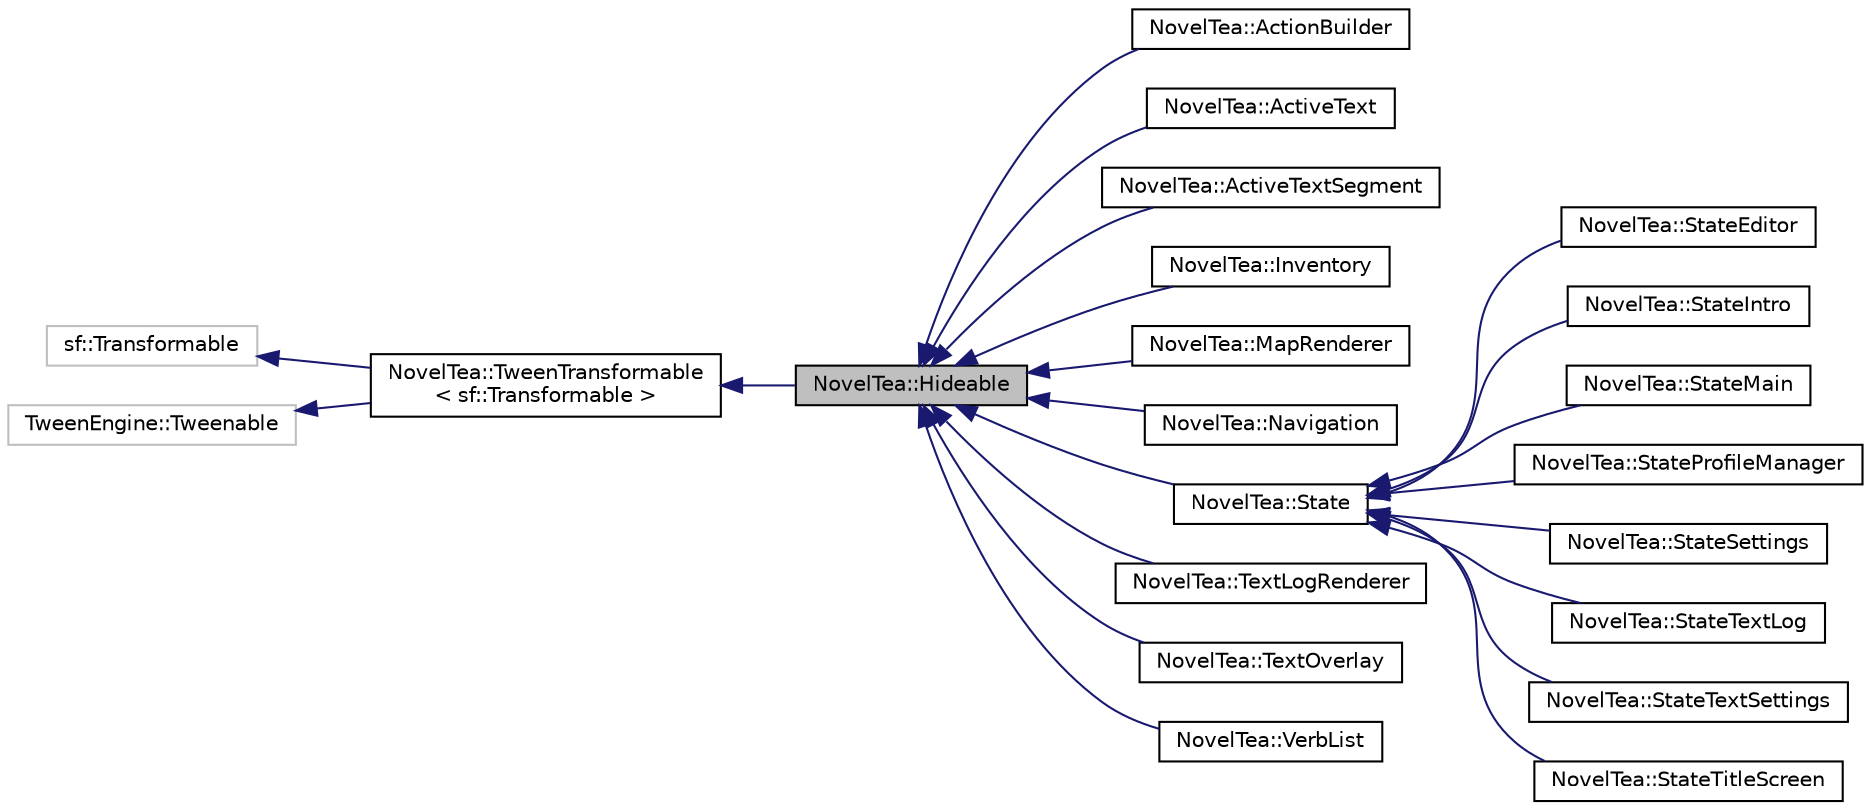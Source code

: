 digraph "NovelTea::Hideable"
{
 // LATEX_PDF_SIZE
  bgcolor="transparent";
  edge [fontname="Helvetica",fontsize="10",labelfontname="Helvetica",labelfontsize="10"];
  node [fontname="Helvetica",fontsize="10",shape=record];
  rankdir="LR";
  Node1 [label="NovelTea::Hideable",height=0.2,width=0.4,color="black", fillcolor="grey75", style="filled", fontcolor="black",tooltip=" "];
  Node2 -> Node1 [dir="back",color="midnightblue",fontsize="10",style="solid",fontname="Helvetica"];
  Node2 [label="NovelTea::TweenTransformable\l\< sf::Transformable \>",height=0.2,width=0.4,color="black",URL="$class_novel_tea_1_1_tween_transformable.htm",tooltip=" "];
  Node3 -> Node2 [dir="back",color="midnightblue",fontsize="10",style="solid",fontname="Helvetica"];
  Node3 [label="sf::Transformable",height=0.2,width=0.4,color="grey75",tooltip=" "];
  Node4 -> Node2 [dir="back",color="midnightblue",fontsize="10",style="solid",fontname="Helvetica"];
  Node4 [label="TweenEngine::Tweenable",height=0.2,width=0.4,color="grey75",tooltip=" "];
  Node1 -> Node5 [dir="back",color="midnightblue",fontsize="10",style="solid",fontname="Helvetica"];
  Node5 [label="NovelTea::ActionBuilder",height=0.2,width=0.4,color="black",URL="$class_novel_tea_1_1_action_builder.htm",tooltip=" "];
  Node1 -> Node6 [dir="back",color="midnightblue",fontsize="10",style="solid",fontname="Helvetica"];
  Node6 [label="NovelTea::ActiveText",height=0.2,width=0.4,color="black",URL="$class_novel_tea_1_1_active_text.htm",tooltip=" "];
  Node1 -> Node7 [dir="back",color="midnightblue",fontsize="10",style="solid",fontname="Helvetica"];
  Node7 [label="NovelTea::ActiveTextSegment",height=0.2,width=0.4,color="black",URL="$class_novel_tea_1_1_active_text_segment.htm",tooltip=" "];
  Node1 -> Node8 [dir="back",color="midnightblue",fontsize="10",style="solid",fontname="Helvetica"];
  Node8 [label="NovelTea::Inventory",height=0.2,width=0.4,color="black",URL="$class_novel_tea_1_1_inventory.htm",tooltip=" "];
  Node1 -> Node9 [dir="back",color="midnightblue",fontsize="10",style="solid",fontname="Helvetica"];
  Node9 [label="NovelTea::MapRenderer",height=0.2,width=0.4,color="black",URL="$class_novel_tea_1_1_map_renderer.htm",tooltip=" "];
  Node1 -> Node10 [dir="back",color="midnightblue",fontsize="10",style="solid",fontname="Helvetica"];
  Node10 [label="NovelTea::Navigation",height=0.2,width=0.4,color="black",URL="$class_novel_tea_1_1_navigation.htm",tooltip=" "];
  Node1 -> Node11 [dir="back",color="midnightblue",fontsize="10",style="solid",fontname="Helvetica"];
  Node11 [label="NovelTea::State",height=0.2,width=0.4,color="black",URL="$class_novel_tea_1_1_state.htm",tooltip=" "];
  Node11 -> Node12 [dir="back",color="midnightblue",fontsize="10",style="solid",fontname="Helvetica"];
  Node12 [label="NovelTea::StateEditor",height=0.2,width=0.4,color="black",URL="$class_novel_tea_1_1_state_editor.htm",tooltip=" "];
  Node11 -> Node13 [dir="back",color="midnightblue",fontsize="10",style="solid",fontname="Helvetica"];
  Node13 [label="NovelTea::StateIntro",height=0.2,width=0.4,color="black",URL="$class_novel_tea_1_1_state_intro.htm",tooltip=" "];
  Node11 -> Node14 [dir="back",color="midnightblue",fontsize="10",style="solid",fontname="Helvetica"];
  Node14 [label="NovelTea::StateMain",height=0.2,width=0.4,color="black",URL="$class_novel_tea_1_1_state_main.htm",tooltip=" "];
  Node11 -> Node15 [dir="back",color="midnightblue",fontsize="10",style="solid",fontname="Helvetica"];
  Node15 [label="NovelTea::StateProfileManager",height=0.2,width=0.4,color="black",URL="$class_novel_tea_1_1_state_profile_manager.htm",tooltip=" "];
  Node11 -> Node16 [dir="back",color="midnightblue",fontsize="10",style="solid",fontname="Helvetica"];
  Node16 [label="NovelTea::StateSettings",height=0.2,width=0.4,color="black",URL="$class_novel_tea_1_1_state_settings.htm",tooltip=" "];
  Node11 -> Node17 [dir="back",color="midnightblue",fontsize="10",style="solid",fontname="Helvetica"];
  Node17 [label="NovelTea::StateTextLog",height=0.2,width=0.4,color="black",URL="$class_novel_tea_1_1_state_text_log.htm",tooltip=" "];
  Node11 -> Node18 [dir="back",color="midnightblue",fontsize="10",style="solid",fontname="Helvetica"];
  Node18 [label="NovelTea::StateTextSettings",height=0.2,width=0.4,color="black",URL="$class_novel_tea_1_1_state_text_settings.htm",tooltip=" "];
  Node11 -> Node19 [dir="back",color="midnightblue",fontsize="10",style="solid",fontname="Helvetica"];
  Node19 [label="NovelTea::StateTitleScreen",height=0.2,width=0.4,color="black",URL="$class_novel_tea_1_1_state_title_screen.htm",tooltip=" "];
  Node1 -> Node20 [dir="back",color="midnightblue",fontsize="10",style="solid",fontname="Helvetica"];
  Node20 [label="NovelTea::TextLogRenderer",height=0.2,width=0.4,color="black",URL="$class_novel_tea_1_1_text_log_renderer.htm",tooltip=" "];
  Node1 -> Node21 [dir="back",color="midnightblue",fontsize="10",style="solid",fontname="Helvetica"];
  Node21 [label="NovelTea::TextOverlay",height=0.2,width=0.4,color="black",URL="$class_novel_tea_1_1_text_overlay.htm",tooltip=" "];
  Node1 -> Node22 [dir="back",color="midnightblue",fontsize="10",style="solid",fontname="Helvetica"];
  Node22 [label="NovelTea::VerbList",height=0.2,width=0.4,color="black",URL="$class_novel_tea_1_1_verb_list.htm",tooltip=" "];
}
